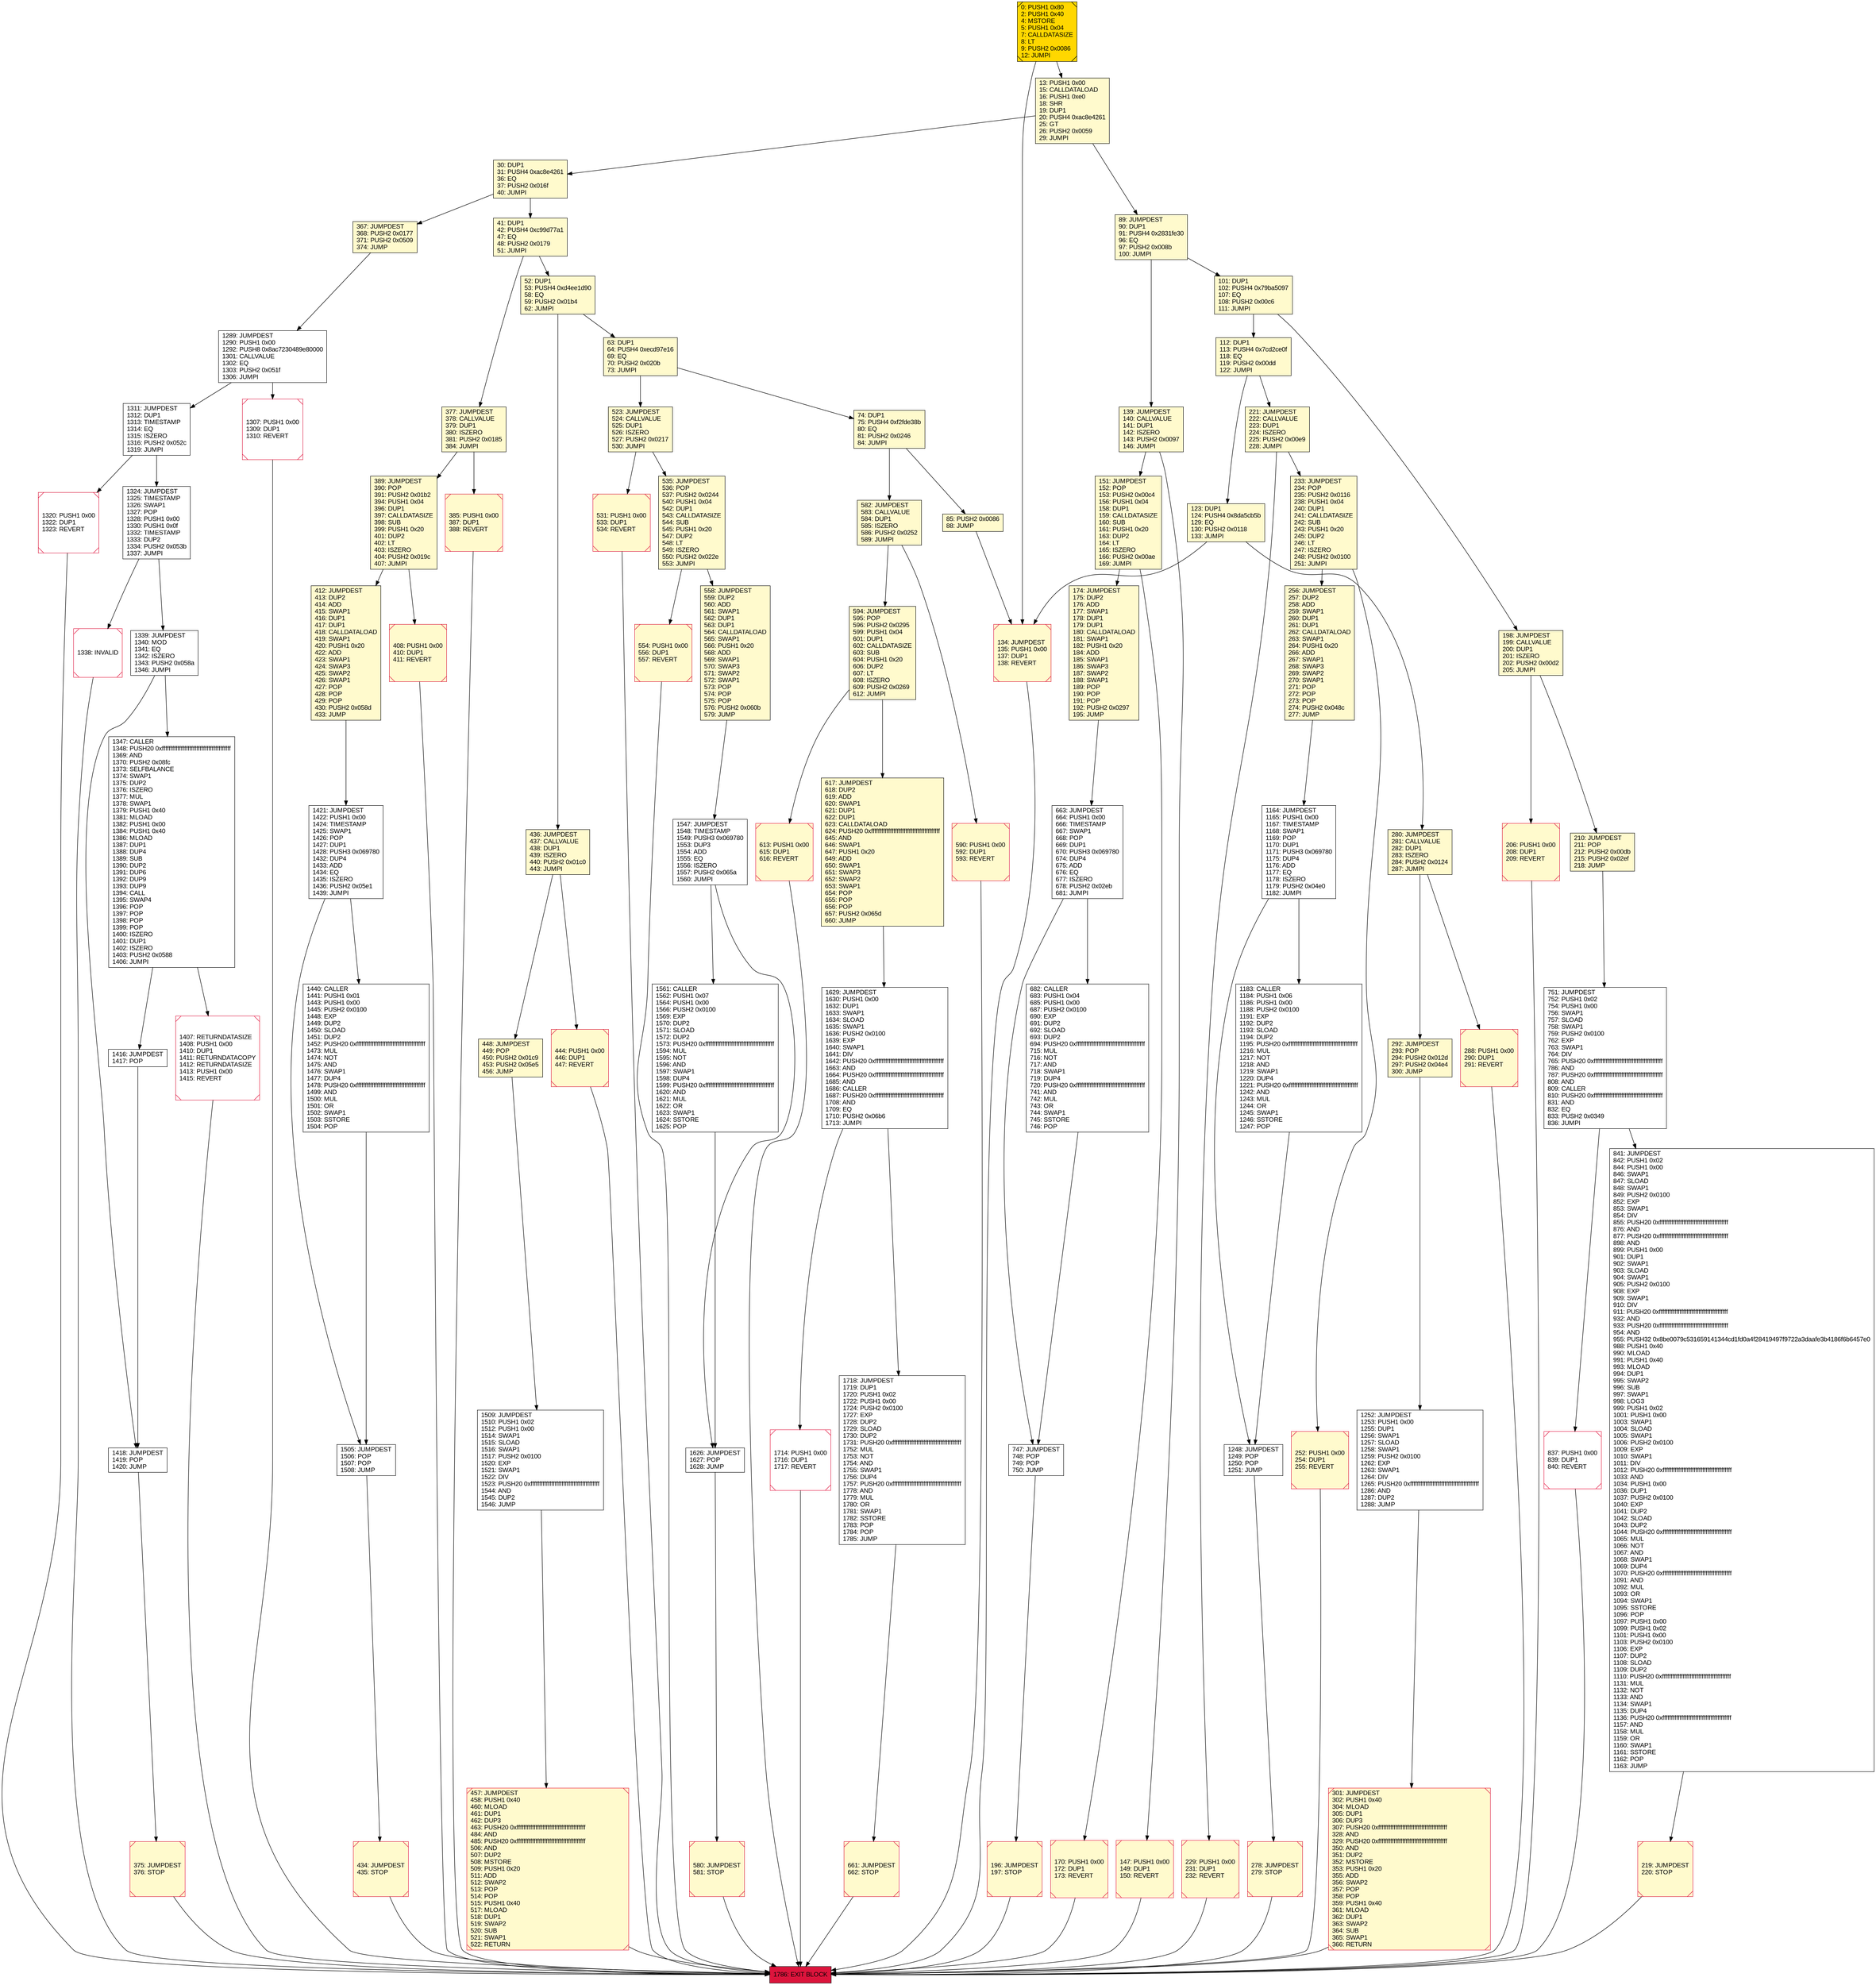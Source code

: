 digraph G {
bgcolor=transparent rankdir=UD;
node [shape=box style=filled color=black fillcolor=white fontname=arial fontcolor=black];
288 [label="288: PUSH1 0x00\l290: DUP1\l291: REVERT\l" fillcolor=lemonchiffon shape=Msquare color=crimson ];
661 [label="661: JUMPDEST\l662: STOP\l" fillcolor=lemonchiffon shape=Msquare color=crimson ];
523 [label="523: JUMPDEST\l524: CALLVALUE\l525: DUP1\l526: ISZERO\l527: PUSH2 0x0217\l530: JUMPI\l" fillcolor=lemonchiffon ];
278 [label="278: JUMPDEST\l279: STOP\l" fillcolor=lemonchiffon shape=Msquare color=crimson ];
134 [label="134: JUMPDEST\l135: PUSH1 0x00\l137: DUP1\l138: REVERT\l" fillcolor=lemonchiffon shape=Msquare color=crimson ];
221 [label="221: JUMPDEST\l222: CALLVALUE\l223: DUP1\l224: ISZERO\l225: PUSH2 0x00e9\l228: JUMPI\l" fillcolor=lemonchiffon ];
1338 [label="1338: INVALID\l" shape=Msquare color=crimson ];
151 [label="151: JUMPDEST\l152: POP\l153: PUSH2 0x00c4\l156: PUSH1 0x04\l158: DUP1\l159: CALLDATASIZE\l160: SUB\l161: PUSH1 0x20\l163: DUP2\l164: LT\l165: ISZERO\l166: PUSH2 0x00ae\l169: JUMPI\l" fillcolor=lemonchiffon ];
1339 [label="1339: JUMPDEST\l1340: MOD\l1341: EQ\l1342: ISZERO\l1343: PUSH2 0x058a\l1346: JUMPI\l" ];
174 [label="174: JUMPDEST\l175: DUP2\l176: ADD\l177: SWAP1\l178: DUP1\l179: DUP1\l180: CALLDATALOAD\l181: SWAP1\l182: PUSH1 0x20\l184: ADD\l185: SWAP1\l186: SWAP3\l187: SWAP2\l188: SWAP1\l189: POP\l190: POP\l191: POP\l192: PUSH2 0x0297\l195: JUMP\l" fillcolor=lemonchiffon ];
582 [label="582: JUMPDEST\l583: CALLVALUE\l584: DUP1\l585: ISZERO\l586: PUSH2 0x0252\l589: JUMPI\l" fillcolor=lemonchiffon ];
1320 [label="1320: PUSH1 0x00\l1322: DUP1\l1323: REVERT\l" shape=Msquare color=crimson ];
170 [label="170: PUSH1 0x00\l172: DUP1\l173: REVERT\l" fillcolor=lemonchiffon shape=Msquare color=crimson ];
554 [label="554: PUSH1 0x00\l556: DUP1\l557: REVERT\l" fillcolor=lemonchiffon shape=Msquare color=crimson ];
41 [label="41: DUP1\l42: PUSH4 0xc99d77a1\l47: EQ\l48: PUSH2 0x0179\l51: JUMPI\l" fillcolor=lemonchiffon ];
1629 [label="1629: JUMPDEST\l1630: PUSH1 0x00\l1632: DUP1\l1633: SWAP1\l1634: SLOAD\l1635: SWAP1\l1636: PUSH2 0x0100\l1639: EXP\l1640: SWAP1\l1641: DIV\l1642: PUSH20 0xffffffffffffffffffffffffffffffffffffffff\l1663: AND\l1664: PUSH20 0xffffffffffffffffffffffffffffffffffffffff\l1685: AND\l1686: CALLER\l1687: PUSH20 0xffffffffffffffffffffffffffffffffffffffff\l1708: AND\l1709: EQ\l1710: PUSH2 0x06b6\l1713: JUMPI\l" ];
412 [label="412: JUMPDEST\l413: DUP2\l414: ADD\l415: SWAP1\l416: DUP1\l417: DUP1\l418: CALLDATALOAD\l419: SWAP1\l420: PUSH1 0x20\l422: ADD\l423: SWAP1\l424: SWAP3\l425: SWAP2\l426: SWAP1\l427: POP\l428: POP\l429: POP\l430: PUSH2 0x058d\l433: JUMP\l" fillcolor=lemonchiffon ];
448 [label="448: JUMPDEST\l449: POP\l450: PUSH2 0x01c9\l453: PUSH2 0x05e5\l456: JUMP\l" fillcolor=lemonchiffon ];
1547 [label="1547: JUMPDEST\l1548: TIMESTAMP\l1549: PUSH3 0x069780\l1553: DUP3\l1554: ADD\l1555: EQ\l1556: ISZERO\l1557: PUSH2 0x065a\l1560: JUMPI\l" ];
1714 [label="1714: PUSH1 0x00\l1716: DUP1\l1717: REVERT\l" shape=Msquare color=crimson ];
1311 [label="1311: JUMPDEST\l1312: DUP1\l1313: TIMESTAMP\l1314: EQ\l1315: ISZERO\l1316: PUSH2 0x052c\l1319: JUMPI\l" ];
457 [label="457: JUMPDEST\l458: PUSH1 0x40\l460: MLOAD\l461: DUP1\l462: DUP3\l463: PUSH20 0xffffffffffffffffffffffffffffffffffffffff\l484: AND\l485: PUSH20 0xffffffffffffffffffffffffffffffffffffffff\l506: AND\l507: DUP2\l508: MSTORE\l509: PUSH1 0x20\l511: ADD\l512: SWAP2\l513: POP\l514: POP\l515: PUSH1 0x40\l517: MLOAD\l518: DUP1\l519: SWAP2\l520: SUB\l521: SWAP1\l522: RETURN\l" fillcolor=lemonchiffon shape=Msquare color=crimson ];
444 [label="444: PUSH1 0x00\l446: DUP1\l447: REVERT\l" fillcolor=lemonchiffon shape=Msquare color=crimson ];
385 [label="385: PUSH1 0x00\l387: DUP1\l388: REVERT\l" fillcolor=lemonchiffon shape=Msquare color=crimson ];
747 [label="747: JUMPDEST\l748: POP\l749: POP\l750: JUMP\l" ];
74 [label="74: DUP1\l75: PUSH4 0xf2fde38b\l80: EQ\l81: PUSH2 0x0246\l84: JUMPI\l" fillcolor=lemonchiffon ];
123 [label="123: DUP1\l124: PUSH4 0x8da5cb5b\l129: EQ\l130: PUSH2 0x0118\l133: JUMPI\l" fillcolor=lemonchiffon ];
1347 [label="1347: CALLER\l1348: PUSH20 0xffffffffffffffffffffffffffffffffffffffff\l1369: AND\l1370: PUSH2 0x08fc\l1373: SELFBALANCE\l1374: SWAP1\l1375: DUP2\l1376: ISZERO\l1377: MUL\l1378: SWAP1\l1379: PUSH1 0x40\l1381: MLOAD\l1382: PUSH1 0x00\l1384: PUSH1 0x40\l1386: MLOAD\l1387: DUP1\l1388: DUP4\l1389: SUB\l1390: DUP2\l1391: DUP6\l1392: DUP9\l1393: DUP9\l1394: CALL\l1395: SWAP4\l1396: POP\l1397: POP\l1398: POP\l1399: POP\l1400: ISZERO\l1401: DUP1\l1402: ISZERO\l1403: PUSH2 0x0588\l1406: JUMPI\l" ];
1440 [label="1440: CALLER\l1441: PUSH1 0x01\l1443: PUSH1 0x00\l1445: PUSH2 0x0100\l1448: EXP\l1449: DUP2\l1450: SLOAD\l1451: DUP2\l1452: PUSH20 0xffffffffffffffffffffffffffffffffffffffff\l1473: MUL\l1474: NOT\l1475: AND\l1476: SWAP1\l1477: DUP4\l1478: PUSH20 0xffffffffffffffffffffffffffffffffffffffff\l1499: AND\l1500: MUL\l1501: OR\l1502: SWAP1\l1503: SSTORE\l1504: POP\l" ];
30 [label="30: DUP1\l31: PUSH4 0xac8e4261\l36: EQ\l37: PUSH2 0x016f\l40: JUMPI\l" fillcolor=lemonchiffon ];
233 [label="233: JUMPDEST\l234: POP\l235: PUSH2 0x0116\l238: PUSH1 0x04\l240: DUP1\l241: CALLDATASIZE\l242: SUB\l243: PUSH1 0x20\l245: DUP2\l246: LT\l247: ISZERO\l248: PUSH2 0x0100\l251: JUMPI\l" fillcolor=lemonchiffon ];
367 [label="367: JUMPDEST\l368: PUSH2 0x0177\l371: PUSH2 0x0509\l374: JUMP\l" fillcolor=lemonchiffon ];
389 [label="389: JUMPDEST\l390: POP\l391: PUSH2 0x01b2\l394: PUSH1 0x04\l396: DUP1\l397: CALLDATASIZE\l398: SUB\l399: PUSH1 0x20\l401: DUP2\l402: LT\l403: ISZERO\l404: PUSH2 0x019c\l407: JUMPI\l" fillcolor=lemonchiffon ];
434 [label="434: JUMPDEST\l435: STOP\l" fillcolor=lemonchiffon shape=Msquare color=crimson ];
377 [label="377: JUMPDEST\l378: CALLVALUE\l379: DUP1\l380: ISZERO\l381: PUSH2 0x0185\l384: JUMPI\l" fillcolor=lemonchiffon ];
52 [label="52: DUP1\l53: PUSH4 0xd4ee1d90\l58: EQ\l59: PUSH2 0x01b4\l62: JUMPI\l" fillcolor=lemonchiffon ];
594 [label="594: JUMPDEST\l595: POP\l596: PUSH2 0x0295\l599: PUSH1 0x04\l601: DUP1\l602: CALLDATASIZE\l603: SUB\l604: PUSH1 0x20\l606: DUP2\l607: LT\l608: ISZERO\l609: PUSH2 0x0269\l612: JUMPI\l" fillcolor=lemonchiffon ];
1505 [label="1505: JUMPDEST\l1506: POP\l1507: POP\l1508: JUMP\l" ];
1248 [label="1248: JUMPDEST\l1249: POP\l1250: POP\l1251: JUMP\l" ];
1418 [label="1418: JUMPDEST\l1419: POP\l1420: JUMP\l" ];
663 [label="663: JUMPDEST\l664: PUSH1 0x00\l666: TIMESTAMP\l667: SWAP1\l668: POP\l669: DUP1\l670: PUSH3 0x069780\l674: DUP4\l675: ADD\l676: EQ\l677: ISZERO\l678: PUSH2 0x02eb\l681: JUMPI\l" ];
147 [label="147: PUSH1 0x00\l149: DUP1\l150: REVERT\l" fillcolor=lemonchiffon shape=Msquare color=crimson ];
531 [label="531: PUSH1 0x00\l533: DUP1\l534: REVERT\l" fillcolor=lemonchiffon shape=Msquare color=crimson ];
101 [label="101: DUP1\l102: PUSH4 0x79ba5097\l107: EQ\l108: PUSH2 0x00c6\l111: JUMPI\l" fillcolor=lemonchiffon ];
408 [label="408: PUSH1 0x00\l410: DUP1\l411: REVERT\l" fillcolor=lemonchiffon shape=Msquare color=crimson ];
1416 [label="1416: JUMPDEST\l1417: POP\l" ];
1561 [label="1561: CALLER\l1562: PUSH1 0x07\l1564: PUSH1 0x00\l1566: PUSH2 0x0100\l1569: EXP\l1570: DUP2\l1571: SLOAD\l1572: DUP2\l1573: PUSH20 0xffffffffffffffffffffffffffffffffffffffff\l1594: MUL\l1595: NOT\l1596: AND\l1597: SWAP1\l1598: DUP4\l1599: PUSH20 0xffffffffffffffffffffffffffffffffffffffff\l1620: AND\l1621: MUL\l1622: OR\l1623: SWAP1\l1624: SSTORE\l1625: POP\l" ];
1307 [label="1307: PUSH1 0x00\l1309: DUP1\l1310: REVERT\l" shape=Msquare color=crimson ];
89 [label="89: JUMPDEST\l90: DUP1\l91: PUSH4 0x2831fe30\l96: EQ\l97: PUSH2 0x008b\l100: JUMPI\l" fillcolor=lemonchiffon ];
63 [label="63: DUP1\l64: PUSH4 0xecd97e16\l69: EQ\l70: PUSH2 0x020b\l73: JUMPI\l" fillcolor=lemonchiffon ];
229 [label="229: PUSH1 0x00\l231: DUP1\l232: REVERT\l" fillcolor=lemonchiffon shape=Msquare color=crimson ];
613 [label="613: PUSH1 0x00\l615: DUP1\l616: REVERT\l" fillcolor=lemonchiffon shape=Msquare color=crimson ];
617 [label="617: JUMPDEST\l618: DUP2\l619: ADD\l620: SWAP1\l621: DUP1\l622: DUP1\l623: CALLDATALOAD\l624: PUSH20 0xffffffffffffffffffffffffffffffffffffffff\l645: AND\l646: SWAP1\l647: PUSH1 0x20\l649: ADD\l650: SWAP1\l651: SWAP3\l652: SWAP2\l653: SWAP1\l654: POP\l655: POP\l656: POP\l657: PUSH2 0x065d\l660: JUMP\l" fillcolor=lemonchiffon ];
535 [label="535: JUMPDEST\l536: POP\l537: PUSH2 0x0244\l540: PUSH1 0x04\l542: DUP1\l543: CALLDATASIZE\l544: SUB\l545: PUSH1 0x20\l547: DUP2\l548: LT\l549: ISZERO\l550: PUSH2 0x022e\l553: JUMPI\l" fillcolor=lemonchiffon ];
280 [label="280: JUMPDEST\l281: CALLVALUE\l282: DUP1\l283: ISZERO\l284: PUSH2 0x0124\l287: JUMPI\l" fillcolor=lemonchiffon ];
751 [label="751: JUMPDEST\l752: PUSH1 0x02\l754: PUSH1 0x00\l756: SWAP1\l757: SLOAD\l758: SWAP1\l759: PUSH2 0x0100\l762: EXP\l763: SWAP1\l764: DIV\l765: PUSH20 0xffffffffffffffffffffffffffffffffffffffff\l786: AND\l787: PUSH20 0xffffffffffffffffffffffffffffffffffffffff\l808: AND\l809: CALLER\l810: PUSH20 0xffffffffffffffffffffffffffffffffffffffff\l831: AND\l832: EQ\l833: PUSH2 0x0349\l836: JUMPI\l" ];
219 [label="219: JUMPDEST\l220: STOP\l" fillcolor=lemonchiffon shape=Msquare color=crimson ];
1509 [label="1509: JUMPDEST\l1510: PUSH1 0x02\l1512: PUSH1 0x00\l1514: SWAP1\l1515: SLOAD\l1516: SWAP1\l1517: PUSH2 0x0100\l1520: EXP\l1521: SWAP1\l1522: DIV\l1523: PUSH20 0xffffffffffffffffffffffffffffffffffffffff\l1544: AND\l1545: DUP2\l1546: JUMP\l" ];
841 [label="841: JUMPDEST\l842: PUSH1 0x02\l844: PUSH1 0x00\l846: SWAP1\l847: SLOAD\l848: SWAP1\l849: PUSH2 0x0100\l852: EXP\l853: SWAP1\l854: DIV\l855: PUSH20 0xffffffffffffffffffffffffffffffffffffffff\l876: AND\l877: PUSH20 0xffffffffffffffffffffffffffffffffffffffff\l898: AND\l899: PUSH1 0x00\l901: DUP1\l902: SWAP1\l903: SLOAD\l904: SWAP1\l905: PUSH2 0x0100\l908: EXP\l909: SWAP1\l910: DIV\l911: PUSH20 0xffffffffffffffffffffffffffffffffffffffff\l932: AND\l933: PUSH20 0xffffffffffffffffffffffffffffffffffffffff\l954: AND\l955: PUSH32 0x8be0079c531659141344cd1fd0a4f28419497f9722a3daafe3b4186f6b6457e0\l988: PUSH1 0x40\l990: MLOAD\l991: PUSH1 0x40\l993: MLOAD\l994: DUP1\l995: SWAP2\l996: SUB\l997: SWAP1\l998: LOG3\l999: PUSH1 0x02\l1001: PUSH1 0x00\l1003: SWAP1\l1004: SLOAD\l1005: SWAP1\l1006: PUSH2 0x0100\l1009: EXP\l1010: SWAP1\l1011: DIV\l1012: PUSH20 0xffffffffffffffffffffffffffffffffffffffff\l1033: AND\l1034: PUSH1 0x00\l1036: DUP1\l1037: PUSH2 0x0100\l1040: EXP\l1041: DUP2\l1042: SLOAD\l1043: DUP2\l1044: PUSH20 0xffffffffffffffffffffffffffffffffffffffff\l1065: MUL\l1066: NOT\l1067: AND\l1068: SWAP1\l1069: DUP4\l1070: PUSH20 0xffffffffffffffffffffffffffffffffffffffff\l1091: AND\l1092: MUL\l1093: OR\l1094: SWAP1\l1095: SSTORE\l1096: POP\l1097: PUSH1 0x00\l1099: PUSH1 0x02\l1101: PUSH1 0x00\l1103: PUSH2 0x0100\l1106: EXP\l1107: DUP2\l1108: SLOAD\l1109: DUP2\l1110: PUSH20 0xffffffffffffffffffffffffffffffffffffffff\l1131: MUL\l1132: NOT\l1133: AND\l1134: SWAP1\l1135: DUP4\l1136: PUSH20 0xffffffffffffffffffffffffffffffffffffffff\l1157: AND\l1158: MUL\l1159: OR\l1160: SWAP1\l1161: SSTORE\l1162: POP\l1163: JUMP\l" ];
1183 [label="1183: CALLER\l1184: PUSH1 0x06\l1186: PUSH1 0x00\l1188: PUSH2 0x0100\l1191: EXP\l1192: DUP2\l1193: SLOAD\l1194: DUP2\l1195: PUSH20 0xffffffffffffffffffffffffffffffffffffffff\l1216: MUL\l1217: NOT\l1218: AND\l1219: SWAP1\l1220: DUP4\l1221: PUSH20 0xffffffffffffffffffffffffffffffffffffffff\l1242: AND\l1243: MUL\l1244: OR\l1245: SWAP1\l1246: SSTORE\l1247: POP\l" ];
196 [label="196: JUMPDEST\l197: STOP\l" fillcolor=lemonchiffon shape=Msquare color=crimson ];
558 [label="558: JUMPDEST\l559: DUP2\l560: ADD\l561: SWAP1\l562: DUP1\l563: DUP1\l564: CALLDATALOAD\l565: SWAP1\l566: PUSH1 0x20\l568: ADD\l569: SWAP1\l570: SWAP3\l571: SWAP2\l572: SWAP1\l573: POP\l574: POP\l575: POP\l576: PUSH2 0x060b\l579: JUMP\l" fillcolor=lemonchiffon ];
580 [label="580: JUMPDEST\l581: STOP\l" fillcolor=lemonchiffon shape=Msquare color=crimson ];
1252 [label="1252: JUMPDEST\l1253: PUSH1 0x00\l1255: DUP1\l1256: SWAP1\l1257: SLOAD\l1258: SWAP1\l1259: PUSH2 0x0100\l1262: EXP\l1263: SWAP1\l1264: DIV\l1265: PUSH20 0xffffffffffffffffffffffffffffffffffffffff\l1286: AND\l1287: DUP2\l1288: JUMP\l" ];
0 [label="0: PUSH1 0x80\l2: PUSH1 0x40\l4: MSTORE\l5: PUSH1 0x04\l7: CALLDATASIZE\l8: LT\l9: PUSH2 0x0086\l12: JUMPI\l" fillcolor=lemonchiffon shape=Msquare fillcolor=gold ];
210 [label="210: JUMPDEST\l211: POP\l212: PUSH2 0x00db\l215: PUSH2 0x02ef\l218: JUMP\l" fillcolor=lemonchiffon ];
256 [label="256: JUMPDEST\l257: DUP2\l258: ADD\l259: SWAP1\l260: DUP1\l261: DUP1\l262: CALLDATALOAD\l263: SWAP1\l264: PUSH1 0x20\l266: ADD\l267: SWAP1\l268: SWAP3\l269: SWAP2\l270: SWAP1\l271: POP\l272: POP\l273: POP\l274: PUSH2 0x048c\l277: JUMP\l" fillcolor=lemonchiffon ];
252 [label="252: PUSH1 0x00\l254: DUP1\l255: REVERT\l" fillcolor=lemonchiffon shape=Msquare color=crimson ];
292 [label="292: JUMPDEST\l293: POP\l294: PUSH2 0x012d\l297: PUSH2 0x04e4\l300: JUMP\l" fillcolor=lemonchiffon ];
112 [label="112: DUP1\l113: PUSH4 0x7cd2ce0f\l118: EQ\l119: PUSH2 0x00dd\l122: JUMPI\l" fillcolor=lemonchiffon ];
1421 [label="1421: JUMPDEST\l1422: PUSH1 0x00\l1424: TIMESTAMP\l1425: SWAP1\l1426: POP\l1427: DUP1\l1428: PUSH3 0x069780\l1432: DUP4\l1433: ADD\l1434: EQ\l1435: ISZERO\l1436: PUSH2 0x05e1\l1439: JUMPI\l" ];
139 [label="139: JUMPDEST\l140: CALLVALUE\l141: DUP1\l142: ISZERO\l143: PUSH2 0x0097\l146: JUMPI\l" fillcolor=lemonchiffon ];
375 [label="375: JUMPDEST\l376: STOP\l" fillcolor=lemonchiffon shape=Msquare color=crimson ];
837 [label="837: PUSH1 0x00\l839: DUP1\l840: REVERT\l" shape=Msquare color=crimson ];
1407 [label="1407: RETURNDATASIZE\l1408: PUSH1 0x00\l1410: DUP1\l1411: RETURNDATACOPY\l1412: RETURNDATASIZE\l1413: PUSH1 0x00\l1415: REVERT\l" shape=Msquare color=crimson ];
1164 [label="1164: JUMPDEST\l1165: PUSH1 0x00\l1167: TIMESTAMP\l1168: SWAP1\l1169: POP\l1170: DUP1\l1171: PUSH3 0x069780\l1175: DUP4\l1176: ADD\l1177: EQ\l1178: ISZERO\l1179: PUSH2 0x04e0\l1182: JUMPI\l" ];
1324 [label="1324: JUMPDEST\l1325: TIMESTAMP\l1326: SWAP1\l1327: POP\l1328: PUSH1 0x00\l1330: PUSH1 0x0f\l1332: TIMESTAMP\l1333: DUP2\l1334: PUSH2 0x053b\l1337: JUMPI\l" ];
13 [label="13: PUSH1 0x00\l15: CALLDATALOAD\l16: PUSH1 0xe0\l18: SHR\l19: DUP1\l20: PUSH4 0xac8e4261\l25: GT\l26: PUSH2 0x0059\l29: JUMPI\l" fillcolor=lemonchiffon ];
436 [label="436: JUMPDEST\l437: CALLVALUE\l438: DUP1\l439: ISZERO\l440: PUSH2 0x01c0\l443: JUMPI\l" fillcolor=lemonchiffon ];
206 [label="206: PUSH1 0x00\l208: DUP1\l209: REVERT\l" fillcolor=lemonchiffon shape=Msquare color=crimson ];
590 [label="590: PUSH1 0x00\l592: DUP1\l593: REVERT\l" fillcolor=lemonchiffon shape=Msquare color=crimson ];
198 [label="198: JUMPDEST\l199: CALLVALUE\l200: DUP1\l201: ISZERO\l202: PUSH2 0x00d2\l205: JUMPI\l" fillcolor=lemonchiffon ];
1718 [label="1718: JUMPDEST\l1719: DUP1\l1720: PUSH1 0x02\l1722: PUSH1 0x00\l1724: PUSH2 0x0100\l1727: EXP\l1728: DUP2\l1729: SLOAD\l1730: DUP2\l1731: PUSH20 0xffffffffffffffffffffffffffffffffffffffff\l1752: MUL\l1753: NOT\l1754: AND\l1755: SWAP1\l1756: DUP4\l1757: PUSH20 0xffffffffffffffffffffffffffffffffffffffff\l1778: AND\l1779: MUL\l1780: OR\l1781: SWAP1\l1782: SSTORE\l1783: POP\l1784: POP\l1785: JUMP\l" ];
85 [label="85: PUSH2 0x0086\l88: JUMP\l" fillcolor=lemonchiffon ];
682 [label="682: CALLER\l683: PUSH1 0x04\l685: PUSH1 0x00\l687: PUSH2 0x0100\l690: EXP\l691: DUP2\l692: SLOAD\l693: DUP2\l694: PUSH20 0xffffffffffffffffffffffffffffffffffffffff\l715: MUL\l716: NOT\l717: AND\l718: SWAP1\l719: DUP4\l720: PUSH20 0xffffffffffffffffffffffffffffffffffffffff\l741: AND\l742: MUL\l743: OR\l744: SWAP1\l745: SSTORE\l746: POP\l" ];
1786 [label="1786: EXIT BLOCK\l" fillcolor=crimson ];
1289 [label="1289: JUMPDEST\l1290: PUSH1 0x00\l1292: PUSH8 0x8ac7230489e80000\l1301: CALLVALUE\l1302: EQ\l1303: PUSH2 0x051f\l1306: JUMPI\l" ];
1626 [label="1626: JUMPDEST\l1627: POP\l1628: JUMP\l" ];
301 [label="301: JUMPDEST\l302: PUSH1 0x40\l304: MLOAD\l305: DUP1\l306: DUP3\l307: PUSH20 0xffffffffffffffffffffffffffffffffffffffff\l328: AND\l329: PUSH20 0xffffffffffffffffffffffffffffffffffffffff\l350: AND\l351: DUP2\l352: MSTORE\l353: PUSH1 0x20\l355: ADD\l356: SWAP2\l357: POP\l358: POP\l359: PUSH1 0x40\l361: MLOAD\l362: DUP1\l363: SWAP2\l364: SUB\l365: SWAP1\l366: RETURN\l" fillcolor=lemonchiffon shape=Msquare color=crimson ];
151 -> 174;
377 -> 385;
1440 -> 1505;
89 -> 101;
663 -> 747;
210 -> 751;
1416 -> 1418;
590 -> 1786;
280 -> 292;
375 -> 1786;
535 -> 558;
198 -> 206;
1311 -> 1320;
837 -> 1786;
582 -> 594;
41 -> 52;
74 -> 582;
1164 -> 1183;
1248 -> 278;
41 -> 377;
580 -> 1786;
1547 -> 1561;
198 -> 210;
1339 -> 1418;
523 -> 531;
389 -> 412;
174 -> 663;
256 -> 1164;
613 -> 1786;
221 -> 229;
1289 -> 1307;
1307 -> 1786;
101 -> 198;
1347 -> 1407;
52 -> 436;
531 -> 1786;
663 -> 682;
617 -> 1629;
1164 -> 1248;
1418 -> 375;
13 -> 30;
139 -> 147;
74 -> 85;
682 -> 747;
112 -> 221;
89 -> 139;
448 -> 1509;
457 -> 1786;
1183 -> 1248;
582 -> 590;
123 -> 280;
52 -> 63;
101 -> 112;
594 -> 613;
594 -> 617;
1289 -> 1311;
554 -> 1786;
436 -> 444;
1320 -> 1786;
85 -> 134;
278 -> 1786;
134 -> 1786;
288 -> 1786;
1629 -> 1718;
112 -> 123;
233 -> 256;
436 -> 448;
1338 -> 1786;
841 -> 219;
377 -> 389;
301 -> 1786;
751 -> 841;
30 -> 367;
1505 -> 434;
151 -> 170;
292 -> 1252;
206 -> 1786;
1347 -> 1416;
389 -> 408;
1629 -> 1714;
1407 -> 1786;
221 -> 233;
123 -> 134;
252 -> 1786;
1339 -> 1347;
196 -> 1786;
1252 -> 301;
1626 -> 580;
30 -> 41;
751 -> 837;
0 -> 13;
219 -> 1786;
229 -> 1786;
535 -> 554;
408 -> 1786;
558 -> 1547;
1561 -> 1626;
63 -> 523;
147 -> 1786;
280 -> 288;
523 -> 535;
412 -> 1421;
13 -> 89;
1509 -> 457;
0 -> 134;
385 -> 1786;
434 -> 1786;
367 -> 1289;
63 -> 74;
139 -> 151;
444 -> 1786;
1714 -> 1786;
1324 -> 1338;
1547 -> 1626;
1324 -> 1339;
747 -> 196;
170 -> 1786;
1718 -> 661;
1421 -> 1505;
233 -> 252;
661 -> 1786;
1311 -> 1324;
1421 -> 1440;
}